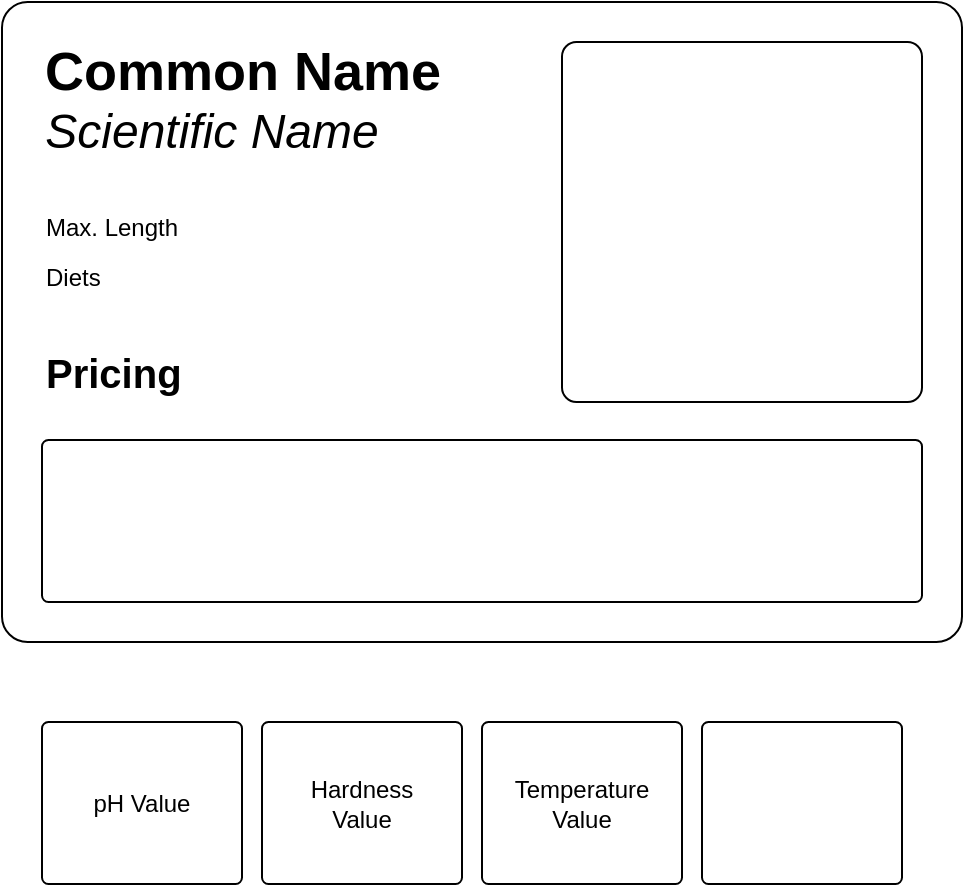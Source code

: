 <mxfile version="27.0.3">
  <diagram name="Page-1" id="T6-ztC2ar6Wa38v2qo1H">
    <mxGraphModel dx="648" dy="963" grid="1" gridSize="10" guides="1" tooltips="1" connect="1" arrows="1" fold="1" page="1" pageScale="1" pageWidth="1169" pageHeight="827" math="0" shadow="0">
      <root>
        <mxCell id="0" />
        <mxCell id="1" parent="0" />
        <mxCell id="cFRwUy1MnwGUX4rj1gwE-1" value="" style="rounded=1;whiteSpace=wrap;html=1;arcSize=4;" vertex="1" parent="1">
          <mxGeometry x="80" y="80" width="480" height="320" as="geometry" />
        </mxCell>
        <mxCell id="cFRwUy1MnwGUX4rj1gwE-2" value="&lt;b&gt;&lt;font style=&quot;font-size: 27px;&quot;&gt;Common Name&lt;/font&gt;&lt;/b&gt;" style="text;html=1;align=center;verticalAlign=middle;whiteSpace=wrap;rounded=0;" vertex="1" parent="1">
          <mxGeometry x="100" y="100" width="201" height="30" as="geometry" />
        </mxCell>
        <mxCell id="cFRwUy1MnwGUX4rj1gwE-3" value="&lt;p id=&quot;20250708154516-addnu5b&quot;&gt;Scientific Name&lt;/p&gt;" style="text;html=1;align=center;verticalAlign=middle;whiteSpace=wrap;rounded=0;fontSize=24;fontStyle=2" vertex="1" parent="1">
          <mxGeometry x="100" y="130" width="170" height="30" as="geometry" />
        </mxCell>
        <mxCell id="cFRwUy1MnwGUX4rj1gwE-4" value="Max. Length" style="text;html=1;align=left;verticalAlign=middle;whiteSpace=wrap;rounded=0;" vertex="1" parent="1">
          <mxGeometry x="100" y="180" width="70" height="25" as="geometry" />
        </mxCell>
        <mxCell id="cFRwUy1MnwGUX4rj1gwE-5" value="" style="rounded=1;whiteSpace=wrap;html=1;arcSize=4;" vertex="1" parent="1">
          <mxGeometry x="100" y="299" width="440" height="81" as="geometry" />
        </mxCell>
        <mxCell id="cFRwUy1MnwGUX4rj1gwE-6" value="Diets" style="text;html=1;align=left;verticalAlign=middle;whiteSpace=wrap;rounded=0;" vertex="1" parent="1">
          <mxGeometry x="100" y="205" width="70" height="25" as="geometry" />
        </mxCell>
        <mxCell id="cFRwUy1MnwGUX4rj1gwE-7" value="Pricing" style="text;html=1;align=left;verticalAlign=middle;whiteSpace=wrap;rounded=0;fontStyle=1;fontSize=20;" vertex="1" parent="1">
          <mxGeometry x="100" y="250" width="70" height="30" as="geometry" />
        </mxCell>
        <mxCell id="cFRwUy1MnwGUX4rj1gwE-8" value="" style="rounded=1;whiteSpace=wrap;html=1;arcSize=4;" vertex="1" parent="1">
          <mxGeometry x="360" y="100" width="180" height="180" as="geometry" />
        </mxCell>
        <mxCell id="cFRwUy1MnwGUX4rj1gwE-9" value="" style="rounded=1;whiteSpace=wrap;html=1;arcSize=4;" vertex="1" parent="1">
          <mxGeometry x="210" y="440" width="100" height="81" as="geometry" />
        </mxCell>
        <mxCell id="cFRwUy1MnwGUX4rj1gwE-10" value="" style="rounded=1;whiteSpace=wrap;html=1;arcSize=4;" vertex="1" parent="1">
          <mxGeometry x="100" y="440" width="100" height="81" as="geometry" />
        </mxCell>
        <mxCell id="cFRwUy1MnwGUX4rj1gwE-11" value="" style="rounded=1;whiteSpace=wrap;html=1;arcSize=4;" vertex="1" parent="1">
          <mxGeometry x="430" y="440" width="100" height="81" as="geometry" />
        </mxCell>
        <mxCell id="cFRwUy1MnwGUX4rj1gwE-12" value="" style="rounded=1;whiteSpace=wrap;html=1;arcSize=4;" vertex="1" parent="1">
          <mxGeometry x="320" y="440" width="100" height="81" as="geometry" />
        </mxCell>
        <mxCell id="cFRwUy1MnwGUX4rj1gwE-13" value="pH Value" style="text;html=1;align=center;verticalAlign=middle;whiteSpace=wrap;rounded=0;" vertex="1" parent="1">
          <mxGeometry x="120" y="465.5" width="60" height="30" as="geometry" />
        </mxCell>
        <mxCell id="cFRwUy1MnwGUX4rj1gwE-14" value="Hardness Value" style="text;html=1;align=center;verticalAlign=middle;whiteSpace=wrap;rounded=0;" vertex="1" parent="1">
          <mxGeometry x="230" y="465.5" width="60" height="30" as="geometry" />
        </mxCell>
        <mxCell id="cFRwUy1MnwGUX4rj1gwE-15" value="Temperature Value" style="text;html=1;align=center;verticalAlign=middle;whiteSpace=wrap;rounded=0;" vertex="1" parent="1">
          <mxGeometry x="335" y="465.5" width="70" height="30" as="geometry" />
        </mxCell>
      </root>
    </mxGraphModel>
  </diagram>
</mxfile>
